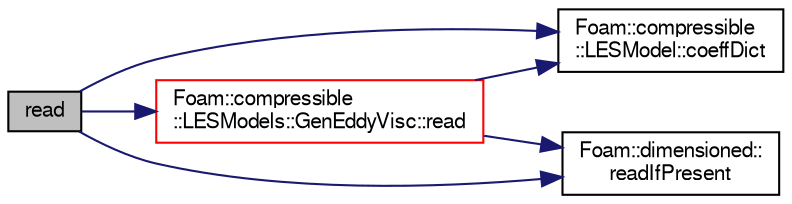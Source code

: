 digraph "read"
{
  bgcolor="transparent";
  edge [fontname="FreeSans",fontsize="10",labelfontname="FreeSans",labelfontsize="10"];
  node [fontname="FreeSans",fontsize="10",shape=record];
  rankdir="LR";
  Node756 [label="read",height=0.2,width=0.4,color="black", fillcolor="grey75", style="filled", fontcolor="black"];
  Node756 -> Node757 [color="midnightblue",fontsize="10",style="solid",fontname="FreeSans"];
  Node757 [label="Foam::compressible\l::LESModel::coeffDict",height=0.2,width=0.4,color="black",URL="$a30634.html#a200eb13d75fb73a9827b5f5c754e027f",tooltip="Const access to the coefficients dictionary,. "];
  Node756 -> Node758 [color="midnightblue",fontsize="10",style="solid",fontname="FreeSans"];
  Node758 [label="Foam::compressible\l::LESModels::GenEddyVisc::read",height=0.2,width=0.4,color="red",URL="$a30622.html#af816873151ddb0126e98bb2f914d8ed5",tooltip="Read LESProperties dictionary. "];
  Node758 -> Node757 [color="midnightblue",fontsize="10",style="solid",fontname="FreeSans"];
  Node758 -> Node1098 [color="midnightblue",fontsize="10",style="solid",fontname="FreeSans"];
  Node1098 [label="Foam::dimensioned::\lreadIfPresent",height=0.2,width=0.4,color="black",URL="$a26366.html#ae9908fe8be8b23b418bf2ae8987b9abd",tooltip="Update the value of dimensioned<Type> if found in the dictionary. "];
  Node756 -> Node1098 [color="midnightblue",fontsize="10",style="solid",fontname="FreeSans"];
}
